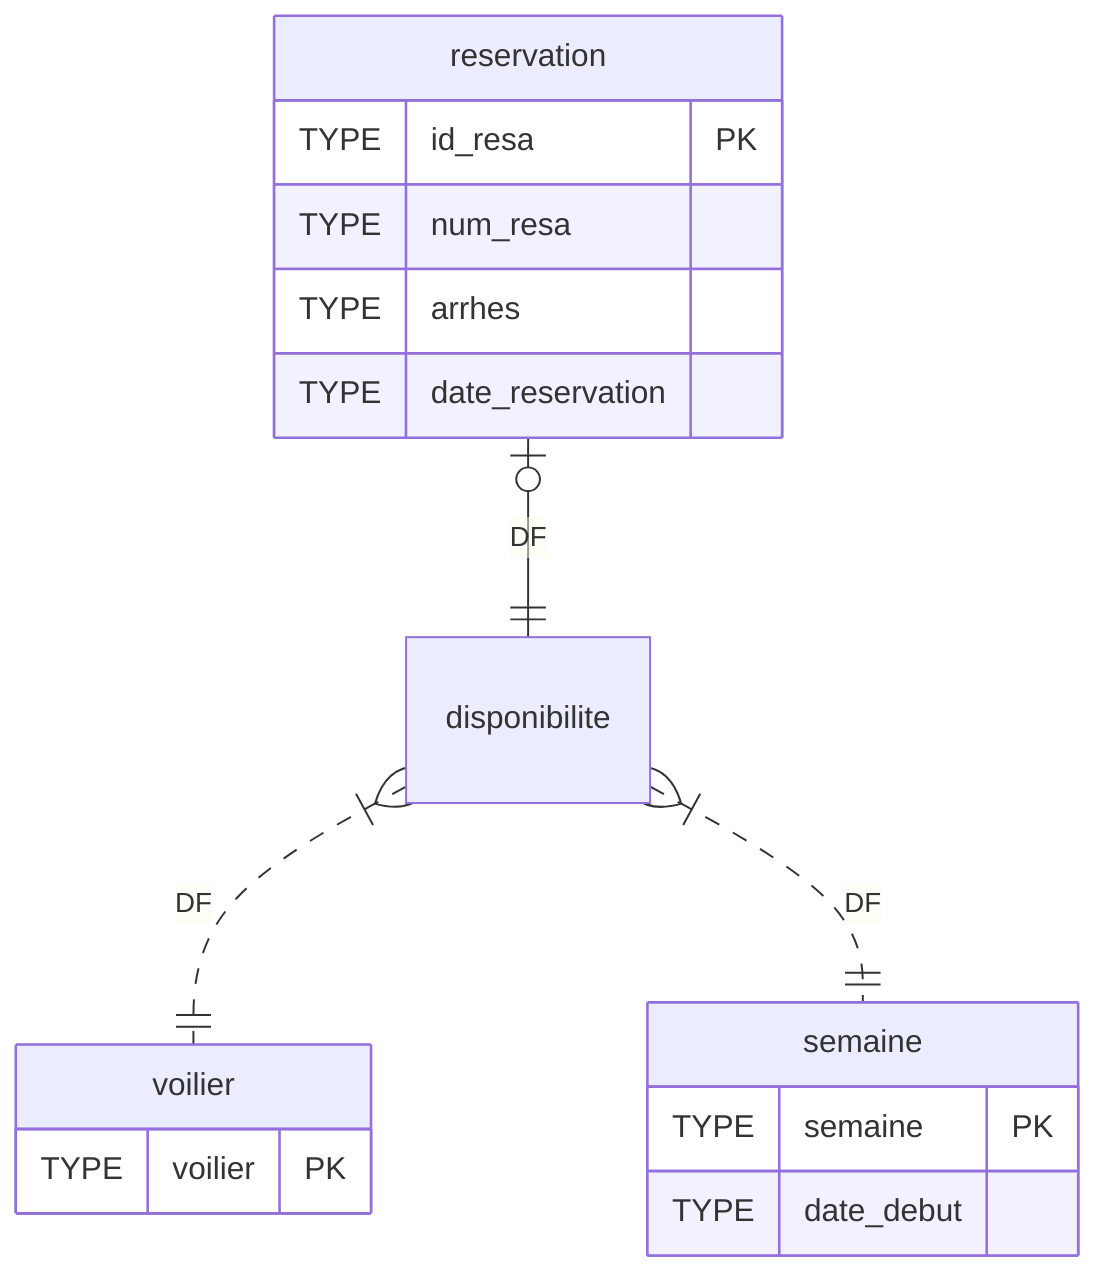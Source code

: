 erDiagram
  %% Generated by Mocodo 4.0.0
  voilier {
    TYPE voilier PK
  }
  disponibilite {
  }
  semaine {
    TYPE semaine PK
    TYPE date_debut
  }
  reservation {
    TYPE id_resa PK
    TYPE num_resa
    TYPE arrhes
    TYPE date_reservation
  }
  disponibilite }|..|| voilier: DF
  disponibilite }|..|| semaine: DF
  reservation |o--|| disponibilite: DF